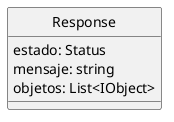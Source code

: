 @startuml Response
hide circle
class Response{
    estado: Status
    mensaje: string
    objetos: List<IObject>
}

@enduml